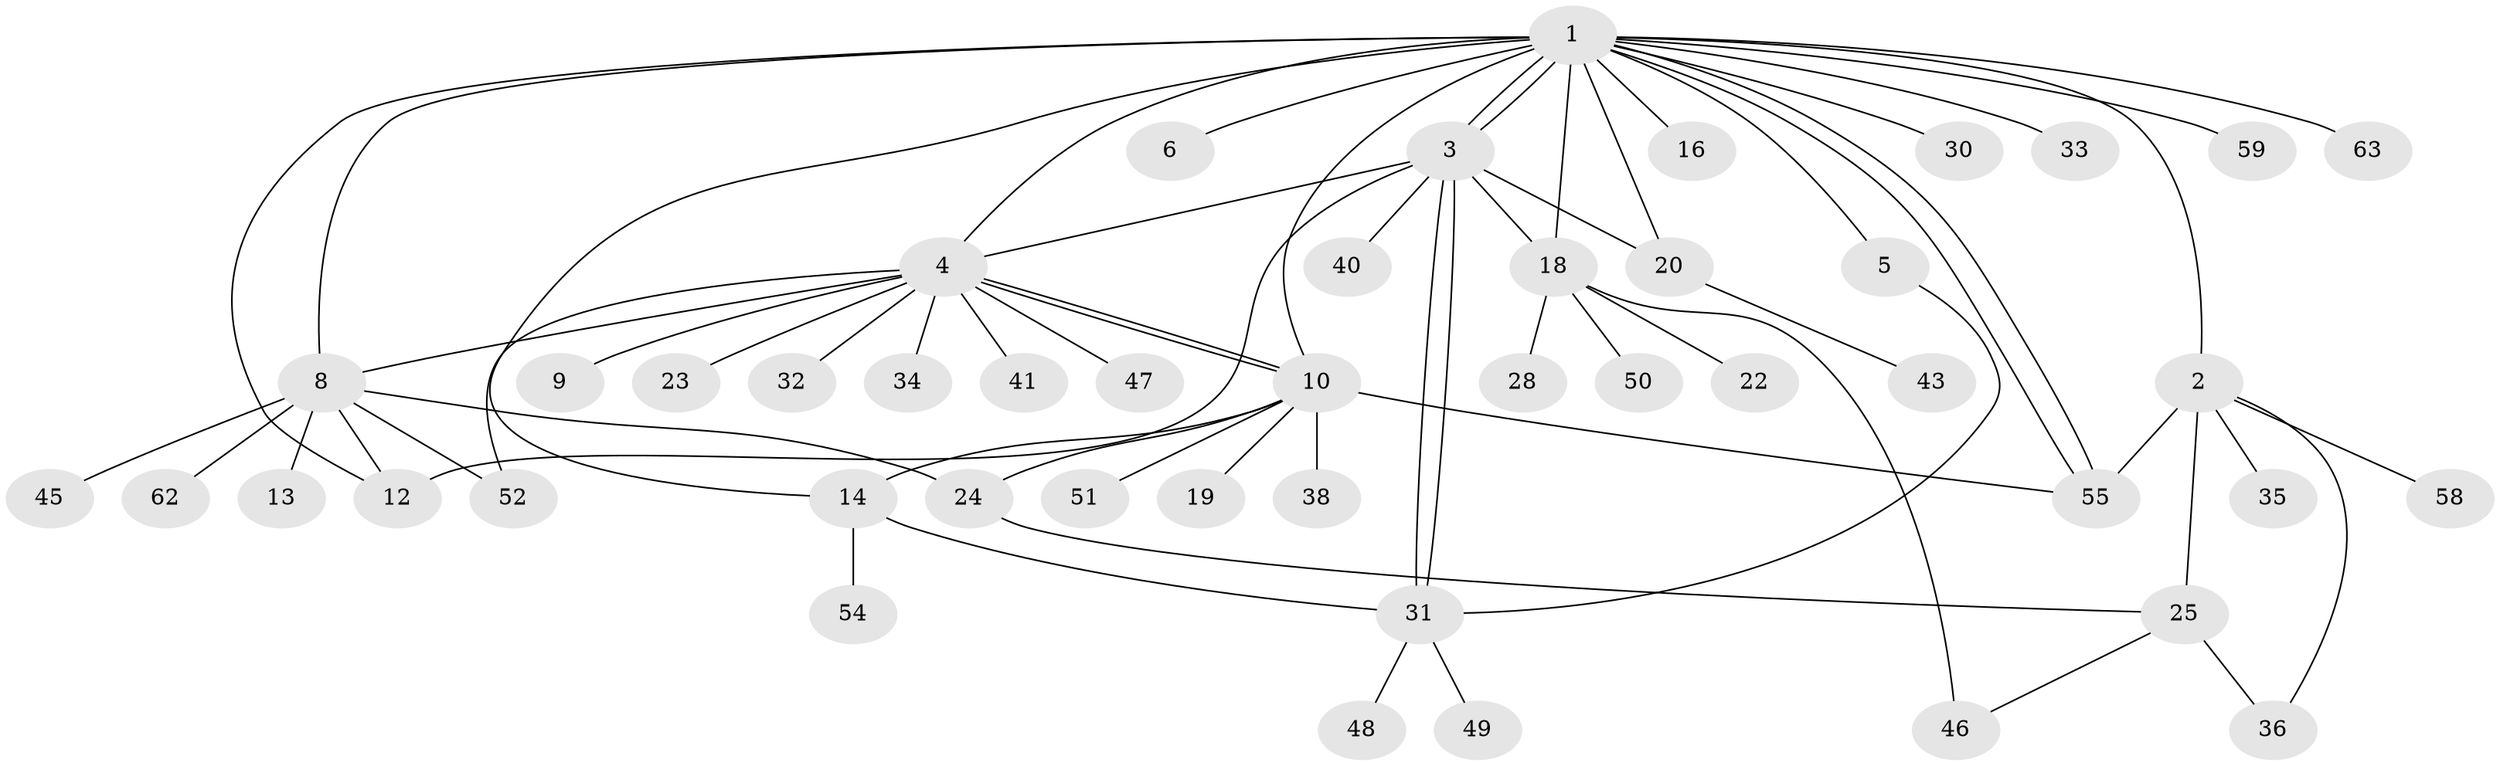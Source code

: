 // Generated by graph-tools (version 1.1) at 2025/51/02/27/25 19:51:54]
// undirected, 46 vertices, 66 edges
graph export_dot {
graph [start="1"]
  node [color=gray90,style=filled];
  1 [super="+15"];
  2 [super="+7"];
  3 [super="+37"];
  4 [super="+21"];
  5 [super="+39"];
  6 [super="+42"];
  8 [super="+11"];
  9;
  10 [super="+27"];
  12;
  13;
  14 [super="+17"];
  16;
  18 [super="+26"];
  19;
  20 [super="+29"];
  22;
  23;
  24 [super="+44"];
  25 [super="+53"];
  28 [super="+56"];
  30;
  31 [super="+57"];
  32;
  33;
  34;
  35;
  36;
  38;
  40;
  41;
  43;
  45;
  46 [super="+61"];
  47;
  48;
  49;
  50;
  51;
  52;
  54 [super="+60"];
  55;
  58;
  59;
  62;
  63;
  1 -- 2 [weight=2];
  1 -- 3;
  1 -- 3;
  1 -- 4;
  1 -- 5;
  1 -- 6;
  1 -- 8 [weight=2];
  1 -- 10;
  1 -- 12;
  1 -- 14 [weight=2];
  1 -- 16;
  1 -- 18;
  1 -- 30;
  1 -- 33;
  1 -- 55;
  1 -- 55;
  1 -- 59;
  1 -- 63;
  1 -- 20;
  2 -- 35;
  2 -- 36;
  2 -- 55;
  2 -- 58;
  2 -- 25 [weight=2];
  3 -- 4;
  3 -- 12;
  3 -- 20;
  3 -- 31 [weight=2];
  3 -- 31;
  3 -- 40;
  3 -- 18;
  4 -- 8;
  4 -- 9;
  4 -- 10;
  4 -- 10;
  4 -- 23;
  4 -- 32;
  4 -- 34;
  4 -- 41;
  4 -- 47;
  4 -- 52;
  5 -- 31;
  8 -- 52;
  8 -- 62;
  8 -- 13;
  8 -- 24;
  8 -- 12;
  8 -- 45;
  10 -- 14 [weight=2];
  10 -- 19;
  10 -- 38;
  10 -- 51;
  10 -- 55;
  10 -- 24;
  14 -- 31 [weight=2];
  14 -- 54;
  18 -- 22;
  18 -- 28;
  18 -- 46;
  18 -- 50;
  20 -- 43;
  24 -- 25;
  25 -- 46;
  25 -- 36;
  31 -- 48;
  31 -- 49;
}
